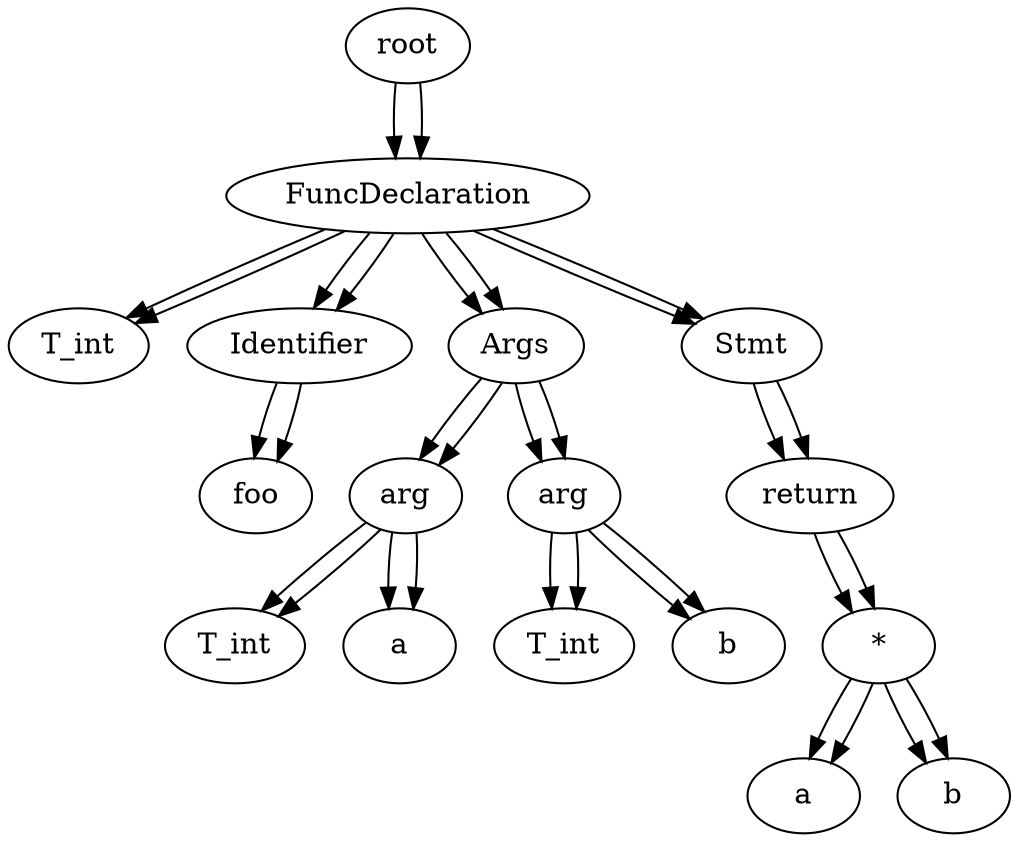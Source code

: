 // root
digraph {
	None [label=root]
	0 [label=FuncDeclaration]
	None -> 0
	1 [label=T_int]
	0 -> 1
	2 [label=Identifier]
	0 -> 2
	3 [label=foo]
	2 -> 3
	4 [label=Args]
	0 -> 4
	5 [label=arg]
	4 -> 5
	6 [label=T_int]
	5 -> 6
	7 [label=a]
	5 -> 7
	8 [label=arg]
	4 -> 8
	9 [label=T_int]
	8 -> 9
	10 [label=b]
	8 -> 10
	11 [label=Stmt]
	0 -> 11
	12 [label=return]
	11 -> 12
	14 [label="*"]
	12 -> 14
	13 [label=a]
	14 -> 13
	15 [label=b]
	14 -> 15
	None [label=root]
	0 [label=FuncDeclaration]
	None -> 0
	1 [label=T_int]
	0 -> 1
	2 [label=Identifier]
	0 -> 2
	3 [label=foo]
	2 -> 3
	4 [label=Args]
	0 -> 4
	5 [label=arg]
	4 -> 5
	6 [label=T_int]
	5 -> 6
	7 [label=a]
	5 -> 7
	8 [label=arg]
	4 -> 8
	9 [label=T_int]
	8 -> 9
	10 [label=b]
	8 -> 10
	11 [label=Stmt]
	0 -> 11
	12 [label=return]
	11 -> 12
	14 [label="*"]
	12 -> 14
	13 [label=a]
	14 -> 13
	15 [label=b]
	14 -> 15
}
